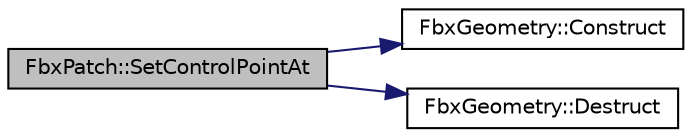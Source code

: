 digraph "FbxPatch::SetControlPointAt"
{
  edge [fontname="Helvetica",fontsize="10",labelfontname="Helvetica",labelfontsize="10"];
  node [fontname="Helvetica",fontsize="10",shape=record];
  rankdir="LR";
  Node49 [label="FbxPatch::SetControlPointAt",height=0.2,width=0.4,color="black", fillcolor="grey75", style="filled", fontcolor="black"];
  Node49 -> Node50 [color="midnightblue",fontsize="10",style="solid"];
  Node50 [label="FbxGeometry::Construct",height=0.2,width=0.4,color="black", fillcolor="white", style="filled",URL="$class_fbx_geometry.html#a26ca96a86f17783c45ff83b33d2b5324"];
  Node49 -> Node51 [color="midnightblue",fontsize="10",style="solid"];
  Node51 [label="FbxGeometry::Destruct",height=0.2,width=0.4,color="black", fillcolor="white", style="filled",URL="$class_fbx_geometry.html#a07e94f7801067d66429afbf1799795cd"];
}
